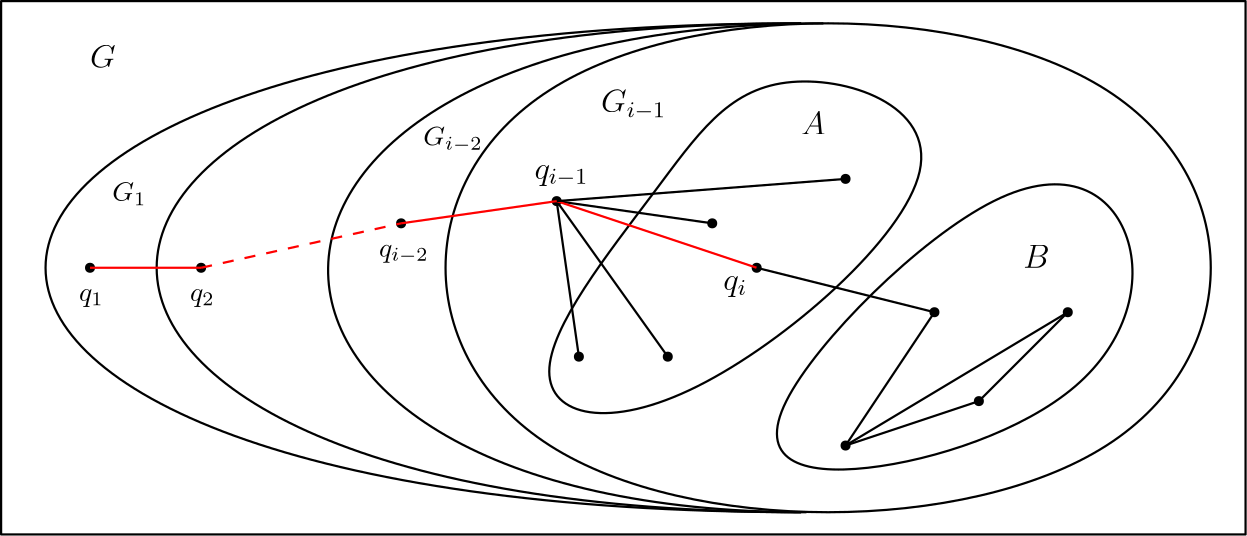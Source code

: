 <?xml version="1.0"?>
<!DOCTYPE ipe SYSTEM "ipe.dtd">
<ipe version="70206" creator="Ipe 7.2.7">
<info created="D:20180308165518" modified="D:20180314141023"/>
<ipestyle name="basic">
<symbol name="arrow/arc(spx)">
<path stroke="sym-stroke" fill="sym-stroke" pen="sym-pen">
0 0 m
-1 0.333 l
-1 -0.333 l
h
</path>
</symbol>
<symbol name="arrow/farc(spx)">
<path stroke="sym-stroke" fill="white" pen="sym-pen">
0 0 m
-1 0.333 l
-1 -0.333 l
h
</path>
</symbol>
<symbol name="arrow/ptarc(spx)">
<path stroke="sym-stroke" fill="sym-stroke" pen="sym-pen">
0 0 m
-1 0.333 l
-0.8 0 l
-1 -0.333 l
h
</path>
</symbol>
<symbol name="arrow/fptarc(spx)">
<path stroke="sym-stroke" fill="white" pen="sym-pen">
0 0 m
-1 0.333 l
-0.8 0 l
-1 -0.333 l
h
</path>
</symbol>
<symbol name="mark/circle(sx)" transformations="translations">
<path fill="sym-stroke">
0.6 0 0 0.6 0 0 e
0.4 0 0 0.4 0 0 e
</path>
</symbol>
<symbol name="mark/disk(sx)" transformations="translations">
<path fill="sym-stroke">
0.6 0 0 0.6 0 0 e
</path>
</symbol>
<symbol name="mark/fdisk(sfx)" transformations="translations">
<group>
<path fill="sym-fill">
0.5 0 0 0.5 0 0 e
</path>
<path fill="sym-stroke" fillrule="eofill">
0.6 0 0 0.6 0 0 e
0.4 0 0 0.4 0 0 e
</path>
</group>
</symbol>
<symbol name="mark/box(sx)" transformations="translations">
<path fill="sym-stroke" fillrule="eofill">
-0.6 -0.6 m
0.6 -0.6 l
0.6 0.6 l
-0.6 0.6 l
h
-0.4 -0.4 m
0.4 -0.4 l
0.4 0.4 l
-0.4 0.4 l
h
</path>
</symbol>
<symbol name="mark/square(sx)" transformations="translations">
<path fill="sym-stroke">
-0.6 -0.6 m
0.6 -0.6 l
0.6 0.6 l
-0.6 0.6 l
h
</path>
</symbol>
<symbol name="mark/fsquare(sfx)" transformations="translations">
<group>
<path fill="sym-fill">
-0.5 -0.5 m
0.5 -0.5 l
0.5 0.5 l
-0.5 0.5 l
h
</path>
<path fill="sym-stroke" fillrule="eofill">
-0.6 -0.6 m
0.6 -0.6 l
0.6 0.6 l
-0.6 0.6 l
h
-0.4 -0.4 m
0.4 -0.4 l
0.4 0.4 l
-0.4 0.4 l
h
</path>
</group>
</symbol>
<symbol name="mark/cross(sx)" transformations="translations">
<group>
<path fill="sym-stroke">
-0.43 -0.57 m
0.57 0.43 l
0.43 0.57 l
-0.57 -0.43 l
h
</path>
<path fill="sym-stroke">
-0.43 0.57 m
0.57 -0.43 l
0.43 -0.57 l
-0.57 0.43 l
h
</path>
</group>
</symbol>
<symbol name="arrow/fnormal(spx)">
<path stroke="sym-stroke" fill="white" pen="sym-pen">
0 0 m
-1 0.333 l
-1 -0.333 l
h
</path>
</symbol>
<symbol name="arrow/pointed(spx)">
<path stroke="sym-stroke" fill="sym-stroke" pen="sym-pen">
0 0 m
-1 0.333 l
-0.8 0 l
-1 -0.333 l
h
</path>
</symbol>
<symbol name="arrow/fpointed(spx)">
<path stroke="sym-stroke" fill="white" pen="sym-pen">
0 0 m
-1 0.333 l
-0.8 0 l
-1 -0.333 l
h
</path>
</symbol>
<symbol name="arrow/linear(spx)">
<path stroke="sym-stroke" pen="sym-pen">
-1 0.333 m
0 0 l
-1 -0.333 l
</path>
</symbol>
<symbol name="arrow/fdouble(spx)">
<path stroke="sym-stroke" fill="white" pen="sym-pen">
0 0 m
-1 0.333 l
-1 -0.333 l
h
-1 0 m
-2 0.333 l
-2 -0.333 l
h
</path>
</symbol>
<symbol name="arrow/double(spx)">
<path stroke="sym-stroke" fill="sym-stroke" pen="sym-pen">
0 0 m
-1 0.333 l
-1 -0.333 l
h
-1 0 m
-2 0.333 l
-2 -0.333 l
h
</path>
</symbol>
<pen name="heavier" value="0.8"/>
<pen name="fat" value="1.2"/>
<pen name="ultrafat" value="2"/>
<symbolsize name="large" value="5"/>
<symbolsize name="small" value="2"/>
<symbolsize name="tiny" value="1.1"/>
<arrowsize name="large" value="10"/>
<arrowsize name="small" value="5"/>
<arrowsize name="tiny" value="3"/>
<color name="red" value="1 0 0"/>
<color name="green" value="0 1 0"/>
<color name="blue" value="0 0 1"/>
<color name="yellow" value="1 1 0"/>
<color name="orange" value="1 0.647 0"/>
<color name="gold" value="1 0.843 0"/>
<color name="purple" value="0.627 0.125 0.941"/>
<color name="gray" value="0.745"/>
<color name="brown" value="0.647 0.165 0.165"/>
<color name="navy" value="0 0 0.502"/>
<color name="pink" value="1 0.753 0.796"/>
<color name="seagreen" value="0.18 0.545 0.341"/>
<color name="turquoise" value="0.251 0.878 0.816"/>
<color name="violet" value="0.933 0.51 0.933"/>
<color name="darkblue" value="0 0 0.545"/>
<color name="darkcyan" value="0 0.545 0.545"/>
<color name="darkgray" value="0.663"/>
<color name="darkgreen" value="0 0.392 0"/>
<color name="darkmagenta" value="0.545 0 0.545"/>
<color name="darkorange" value="1 0.549 0"/>
<color name="darkred" value="0.545 0 0"/>
<color name="lightblue" value="0.678 0.847 0.902"/>
<color name="lightcyan" value="0.878 1 1"/>
<color name="lightgray" value="0.827"/>
<color name="lightgreen" value="0.565 0.933 0.565"/>
<color name="lightyellow" value="1 1 0.878"/>
<dashstyle name="dashed" value="[4] 0"/>
<dashstyle name="dotted" value="[1 3] 0"/>
<dashstyle name="dash dotted" value="[4 2 1 2] 0"/>
<dashstyle name="dash dot dotted" value="[4 2 1 2 1 2] 0"/>
<textsize name="large" value="\large"/>
<textsize name="Large" value="\Large"/>
<textsize name="LARGE" value="\LARGE"/>
<textsize name="huge" value="\huge"/>
<textsize name="Huge" value="\Huge"/>
<textsize name="small" value="\small"/>
<textsize name="footnote" value="\footnotesize"/>
<textsize name="tiny" value="\tiny"/>
<textstyle name="center" begin="\begin{center}" end="\end{center}"/>
<textstyle name="itemize" begin="\begin{itemize}" end="\end{itemize}"/>
<textstyle name="item" begin="\begin{itemize}\item{}" end="\end{itemize}"/>
<gridsize name="4 pts" value="4"/>
<gridsize name="8 pts (~3 mm)" value="8"/>
<gridsize name="16 pts (~6 mm)" value="16"/>
<gridsize name="32 pts (~12 mm)" value="32"/>
<gridsize name="10 pts (~3.5 mm)" value="10"/>
<gridsize name="20 pts (~7 mm)" value="20"/>
<gridsize name="14 pts (~5 mm)" value="14"/>
<gridsize name="28 pts (~10 mm)" value="28"/>
<gridsize name="56 pts (~20 mm)" value="56"/>
<anglesize name="90 deg" value="90"/>
<anglesize name="60 deg" value="60"/>
<anglesize name="45 deg" value="45"/>
<anglesize name="30 deg" value="30"/>
<anglesize name="22.5 deg" value="22.5"/>
<opacity name="10%" value="0.1"/>
<opacity name="30%" value="0.3"/>
<opacity name="50%" value="0.5"/>
<opacity name="75%" value="0.75"/>
<tiling name="falling" angle="-60" step="4" width="1"/>
<tiling name="rising" angle="30" step="4" width="1"/>
</ipestyle>
<page>
<layer name="alpha"/>
<layer name="beta"/>
<layer name="gamma"/>
<layer name="delta"/>
<layer name="epsilon"/>
<layer name="zeta"/>
<view layers="alpha beta gamma delta epsilon" active="delta"/>
<path layer="alpha" matrix="1.16667 0 0 1 -85.3333 0" stroke="black" pen="heavier">
128 576 m
128 384 l
512 384 l
512 576 l
h
</path>
<path layer="beta" matrix="0.782608 0 0 1 111.304 0" stroke="black" pen="heavier">
512 576
512 384
128 384
128 576 u
</path>
<path stroke="black" pen="heavier">
240 432
304 416
432 528
336 560
304 512 u
</path>
<path stroke="black" pen="heavier">
320 416
368 400
464 432
480 496
432 528 u
</path>
<use layer="gamma" matrix="1 0 0 1 24 8" name="mark/disk(sx)" pos="240 496" size="normal" stroke="black"/>
<use name="mark/disk(sx)" pos="272 448" size="normal" stroke="black"/>
<use name="mark/disk(sx)" pos="304 448" size="normal" stroke="black"/>
<use name="mark/disk(sx)" pos="336 480" size="normal" stroke="black"/>
<use name="mark/disk(sx)" pos="368 512" size="normal" stroke="black"/>
<use name="mark/disk(sx)" pos="320 496" size="normal" stroke="black"/>
<use name="mark/disk(sx)" pos="368 416" size="normal" stroke="black"/>
<use name="mark/disk(sx)" pos="416 432" size="normal" stroke="black"/>
<use name="mark/disk(sx)" pos="448 464" size="normal" stroke="black"/>
<use name="mark/disk(sx)" pos="400 464" size="normal" stroke="black"/>
<text layer="epsilon" matrix="1 0 0 1 -64 8" transformations="translations" pos="160 544" stroke="black" type="label" width="9.234" height="8.169" depth="0" valign="baseline" size="large" style="math">G</text>
<text matrix="1 0 0 1 24 8" transformations="translations" pos="256 528" stroke="black" type="label" width="23.436" height="8.173" depth="2.62" valign="baseline" size="large" style="math">G_{i-1}</text>
<text transformations="translations" pos="352 528" stroke="black" type="label" width="8.775" height="8.169" depth="0" valign="baseline" size="large" style="math">A</text>
<text transformations="translations" pos="432 480" stroke="black" type="label" width="9.496" height="8.169" depth="0" valign="baseline" size="large" style="math">B</text>
<text matrix="1 0 0 1 32 32" transformations="translations" pos="224 480" stroke="black" type="label" width="19.392" height="5.151" depth="2.62" valign="baseline" size="large" style="math">q_{i-1}</text>
<text matrix="1 0 0 1 4 8" transformations="translations" pos="320 464" stroke="black" type="label" width="8.571" height="5.152" depth="2.32" valign="baseline" size="large" style="math">q_i</text>
<path layer="delta" stroke="black" fill="white" pen="heavier">
264 504 m
320 496 l
</path>
<path stroke="black" fill="white" pen="heavier">
264 504 m
272 448 l
</path>
<path stroke="black" fill="white" pen="heavier">
264 504 m
304 448 l
</path>
<path stroke="red" fill="white" pen="heavier">
264 504 m
336 480 l
</path>
<path stroke="black" fill="white" pen="heavier">
264 504 m
368 512 l
</path>
<path stroke="black" fill="white" pen="heavier">
368 416 m
416 432 l
</path>
<path stroke="black" fill="white" pen="heavier">
416 432 m
448 464 l
</path>
<path stroke="black" fill="white" pen="heavier">
368 416 m
400 464 l
</path>
<path stroke="black" fill="white" pen="heavier">
400 464 m
336 480 l
</path>
<path stroke="black" fill="white" pen="heavier">
368 416 m
448 464 l
</path>
<path layer="beta" matrix="0.758621 0 0 1 86.8966 0" stroke="black" pen="heavier">
360 568 m
48 568
48 392
352 392 c
</path>
<path matrix="1.20833 0 0 1 -73.3333 0" stroke="black" pen="heavier">
352 568 m
96 568
96 392
352 392 c
</path>
<path matrix="1.25926 0 0 1 -91.2593 0" stroke="black" pen="heavier">
352 568 m
64 568
64 392
352 392 c
</path>
<use layer="gamma" name="mark/disk(sx)" pos="96 480" size="normal" stroke="black"/>
<use name="mark/disk(sx)" pos="136 480" size="normal" stroke="black"/>
<use name="mark/disk(sx)" pos="208 496" size="normal" stroke="black"/>
<path layer="delta" stroke="red" pen="heavier">
96 480 m
136 480 l
</path>
<path stroke="red" pen="heavier">
208 496 m
264 504 l
</path>
<path stroke="red" dash="dashed" pen="heavier">
136 480 m
208 496 l
</path>
<text layer="epsilon" matrix="1 0 0 1 0 4" transformations="translations" pos="216 520" stroke="black" type="label" width="21.348" height="6.812" depth="2.32" valign="baseline">$G_{i-2}$</text>
<text transformations="translations" pos="104 504" stroke="black" type="label" width="12.302" height="6.812" depth="1.49" valign="baseline">$G_1$</text>
<text matrix="1 0 0 1 -4 4" transformations="translations" pos="96 464" stroke="black" type="label" width="8.917" height="4.297" depth="1.93" valign="baseline">$q_1$</text>
<text matrix="1 0 0 1 -4 4" transformations="translations" pos="136 464" stroke="black" type="label" width="8.917" height="4.297" depth="1.93" valign="baseline">$q_2$</text>
<text matrix="1 0 0 1 0 4" transformations="translations" pos="200 480" stroke="black" type="label" width="17.962" height="4.294" depth="2.32" valign="baseline">$q_{i-2}$</text>
</page>
</ipe>
